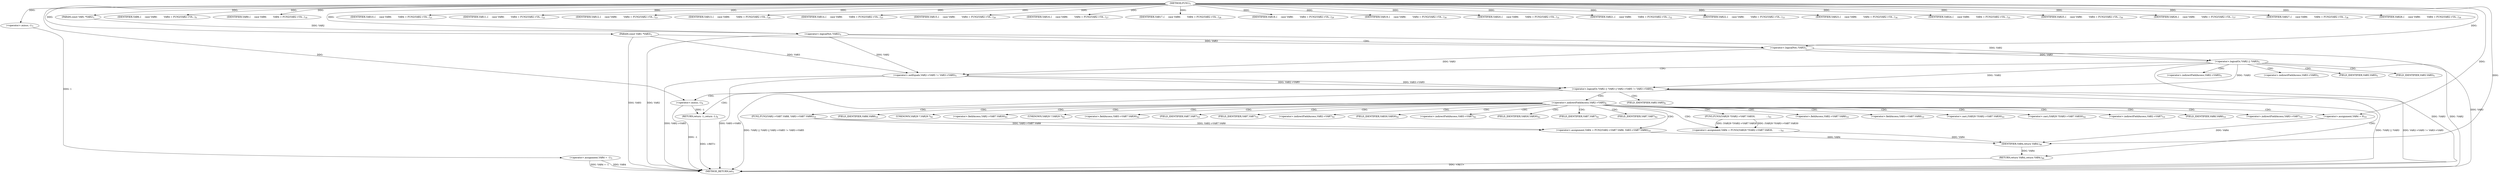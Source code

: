 digraph "FUN1" {  
"8" [label = <(METHOD,FUN1)<SUB>1</SUB>> ]
"121" [label = <(METHOD_RETURN,int)<SUB>1</SUB>> ]
"9" [label = <(PARAM,const VAR1 *VAR2)<SUB>1</SUB>> ]
"10" [label = <(PARAM,const VAR1 *VAR3)<SUB>1</SUB>> ]
"13" [label = <(&lt;operator&gt;.assignment,VAR4 = -1)<SUB>3</SUB>> ]
"119" [label = <(RETURN,return VAR4;,return VAR4;)<SUB>46</SUB>> ]
"18" [label = <(&lt;operator&gt;.logicalOr,!VAR2 || !VAR3 || VAR2-&gt;VAR5 != VAR3-&gt;VAR5)<SUB>5</SUB>> ]
"120" [label = <(IDENTIFIER,VAR4,return VAR4;)<SUB>46</SUB>> ]
"15" [label = <(&lt;operator&gt;.minus,-1)<SUB>3</SUB>> ]
"32" [label = <(RETURN,return -1;,return -1;)<SUB>6</SUB>> ]
"41" [label = <(IDENTIFIER,VAR6,{
     case VAR6:
         VAR4 = FUN2(VAR2-&gt;VA...)<SUB>9</SUB>> ]
"42" [label = <(&lt;operator&gt;.assignment,VAR4 = FUN2(VAR2-&gt;VAR7.VAR8, VAR3-&gt;VAR7.VAR8))<SUB>10</SUB>> ]
"57" [label = <(IDENTIFIER,VAR9,{
     case VAR6:
         VAR4 = FUN2(VAR2-&gt;VA...)<SUB>18</SUB>> ]
"58" [label = <(&lt;operator&gt;.assignment,VAR4 = 0)<SUB>19</SUB>> ]
"63" [label = <(IDENTIFIER,VAR10,{
     case VAR6:
         VAR4 = FUN2(VAR2-&gt;VA...)<SUB>21</SUB>> ]
"65" [label = <(IDENTIFIER,VAR11,{
     case VAR6:
         VAR4 = FUN2(VAR2-&gt;VA...)<SUB>22</SUB>> ]
"67" [label = <(IDENTIFIER,VAR12,{
     case VAR6:
         VAR4 = FUN2(VAR2-&gt;VA...)<SUB>23</SUB>> ]
"69" [label = <(IDENTIFIER,VAR13,{
     case VAR6:
         VAR4 = FUN2(VAR2-&gt;VA...)<SUB>24</SUB>> ]
"71" [label = <(IDENTIFIER,VAR14,{
     case VAR6:
         VAR4 = FUN2(VAR2-&gt;VA...)<SUB>25</SUB>> ]
"73" [label = <(IDENTIFIER,VAR15,{
     case VAR6:
         VAR4 = FUN2(VAR2-&gt;VA...)<SUB>26</SUB>> ]
"75" [label = <(IDENTIFIER,VAR16,{
     case VAR6:
         VAR4 = FUN2(VAR2-&gt;VA...)<SUB>27</SUB>> ]
"77" [label = <(IDENTIFIER,VAR17,{
     case VAR6:
         VAR4 = FUN2(VAR2-&gt;VA...)<SUB>28</SUB>> ]
"79" [label = <(IDENTIFIER,VAR18,{
     case VAR6:
         VAR4 = FUN2(VAR2-&gt;VA...)<SUB>29</SUB>> ]
"81" [label = <(IDENTIFIER,VAR19,{
     case VAR6:
         VAR4 = FUN2(VAR2-&gt;VA...)<SUB>30</SUB>> ]
"83" [label = <(IDENTIFIER,VAR20,{
     case VAR6:
         VAR4 = FUN2(VAR2-&gt;VA...)<SUB>31</SUB>> ]
"85" [label = <(IDENTIFIER,VAR21,{
     case VAR6:
         VAR4 = FUN2(VAR2-&gt;VA...)<SUB>32</SUB>> ]
"87" [label = <(IDENTIFIER,VAR22,{
     case VAR6:
         VAR4 = FUN2(VAR2-&gt;VA...)<SUB>33</SUB>> ]
"89" [label = <(IDENTIFIER,VAR23,{
     case VAR6:
         VAR4 = FUN2(VAR2-&gt;VA...)<SUB>34</SUB>> ]
"91" [label = <(IDENTIFIER,VAR24,{
     case VAR6:
         VAR4 = FUN2(VAR2-&gt;VA...)<SUB>35</SUB>> ]
"93" [label = <(IDENTIFIER,VAR25,{
     case VAR6:
         VAR4 = FUN2(VAR2-&gt;VA...)<SUB>36</SUB>> ]
"95" [label = <(IDENTIFIER,VAR26,{
     case VAR6:
         VAR4 = FUN2(VAR2-&gt;VA...)<SUB>37</SUB>> ]
"97" [label = <(IDENTIFIER,VAR27,{
     case VAR6:
         VAR4 = FUN2(VAR2-&gt;VA...)<SUB>38</SUB>> ]
"99" [label = <(IDENTIFIER,VAR28,{
     case VAR6:
         VAR4 = FUN2(VAR2-&gt;VA...)<SUB>39</SUB>> ]
"101" [label = <(&lt;operator&gt;.assignment,VAR4 = FUN3((VAR29 *)VAR2-&gt;VAR7.VAR30,
        ...)<SUB>41</SUB>> ]
"19" [label = <(&lt;operator&gt;.logicalOr,!VAR2 || !VAR3)<SUB>5</SUB>> ]
"24" [label = <(&lt;operator&gt;.notEquals,VAR2-&gt;VAR5 != VAR3-&gt;VAR5)<SUB>5</SUB>> ]
"33" [label = <(&lt;operator&gt;.minus,-1)<SUB>6</SUB>> ]
"20" [label = <(&lt;operator&gt;.logicalNot,!VAR2)<SUB>5</SUB>> ]
"22" [label = <(&lt;operator&gt;.logicalNot,!VAR3)<SUB>5</SUB>> ]
"44" [label = <(FUN2,FUN2(VAR2-&gt;VAR7.VAR8, VAR3-&gt;VAR7.VAR8))<SUB>10</SUB>> ]
"103" [label = <(FUN3,FUN3((VAR29 *)VAR2-&gt;VAR7.VAR30,
               ...)<SUB>41</SUB>> ]
"36" [label = <(&lt;operator&gt;.indirectFieldAccess,VAR2-&gt;VAR5)<SUB>8</SUB>> ]
"38" [label = <(FIELD_IDENTIFIER,VAR5,VAR5)<SUB>8</SUB>> ]
"25" [label = <(&lt;operator&gt;.indirectFieldAccess,VAR2-&gt;VAR5)<SUB>5</SUB>> ]
"28" [label = <(&lt;operator&gt;.indirectFieldAccess,VAR3-&gt;VAR5)<SUB>5</SUB>> ]
"27" [label = <(FIELD_IDENTIFIER,VAR5,VAR5)<SUB>5</SUB>> ]
"30" [label = <(FIELD_IDENTIFIER,VAR5,VAR5)<SUB>5</SUB>> ]
"45" [label = <(&lt;operator&gt;.fieldAccess,VAR2-&gt;VAR7.VAR8)<SUB>10</SUB>> ]
"50" [label = <(&lt;operator&gt;.fieldAccess,VAR3-&gt;VAR7.VAR8)<SUB>10</SUB>> ]
"104" [label = <(&lt;operator&gt;.cast,(VAR29 *)VAR2-&gt;VAR7.VAR30)<SUB>41</SUB>> ]
"111" [label = <(&lt;operator&gt;.cast,(VAR29 *)VAR3-&gt;VAR7.VAR30)<SUB>42</SUB>> ]
"46" [label = <(&lt;operator&gt;.indirectFieldAccess,VAR2-&gt;VAR7)<SUB>10</SUB>> ]
"49" [label = <(FIELD_IDENTIFIER,VAR8,VAR8)<SUB>10</SUB>> ]
"51" [label = <(&lt;operator&gt;.indirectFieldAccess,VAR3-&gt;VAR7)<SUB>10</SUB>> ]
"54" [label = <(FIELD_IDENTIFIER,VAR8,VAR8)<SUB>10</SUB>> ]
"105" [label = <(UNKNOWN,VAR29 *,VAR29 *)<SUB>41</SUB>> ]
"106" [label = <(&lt;operator&gt;.fieldAccess,VAR2-&gt;VAR7.VAR30)<SUB>41</SUB>> ]
"112" [label = <(UNKNOWN,VAR29 *,VAR29 *)<SUB>42</SUB>> ]
"113" [label = <(&lt;operator&gt;.fieldAccess,VAR3-&gt;VAR7.VAR30)<SUB>42</SUB>> ]
"48" [label = <(FIELD_IDENTIFIER,VAR7,VAR7)<SUB>10</SUB>> ]
"53" [label = <(FIELD_IDENTIFIER,VAR7,VAR7)<SUB>10</SUB>> ]
"107" [label = <(&lt;operator&gt;.indirectFieldAccess,VAR2-&gt;VAR7)<SUB>41</SUB>> ]
"110" [label = <(FIELD_IDENTIFIER,VAR30,VAR30)<SUB>41</SUB>> ]
"114" [label = <(&lt;operator&gt;.indirectFieldAccess,VAR3-&gt;VAR7)<SUB>42</SUB>> ]
"117" [label = <(FIELD_IDENTIFIER,VAR30,VAR30)<SUB>42</SUB>> ]
"109" [label = <(FIELD_IDENTIFIER,VAR7,VAR7)<SUB>41</SUB>> ]
"116" [label = <(FIELD_IDENTIFIER,VAR7,VAR7)<SUB>42</SUB>> ]
  "119" -> "121"  [ label = "DDG: &lt;RET&gt;"] 
  "32" -> "121"  [ label = "DDG: &lt;RET&gt;"] 
  "10" -> "121"  [ label = "DDG: VAR3"] 
  "13" -> "121"  [ label = "DDG: VAR4"] 
  "13" -> "121"  [ label = "DDG: VAR4 = -1"] 
  "20" -> "121"  [ label = "DDG: VAR2"] 
  "19" -> "121"  [ label = "DDG: !VAR2"] 
  "22" -> "121"  [ label = "DDG: VAR3"] 
  "19" -> "121"  [ label = "DDG: !VAR3"] 
  "18" -> "121"  [ label = "DDG: !VAR2 || !VAR3"] 
  "24" -> "121"  [ label = "DDG: VAR2-&gt;VAR5"] 
  "24" -> "121"  [ label = "DDG: VAR3-&gt;VAR5"] 
  "18" -> "121"  [ label = "DDG: VAR2-&gt;VAR5 != VAR3-&gt;VAR5"] 
  "18" -> "121"  [ label = "DDG: !VAR2 || !VAR3 || VAR2-&gt;VAR5 != VAR3-&gt;VAR5"] 
  "33" -> "121"  [ label = "DDG: -1"] 
  "8" -> "9"  [ label = "DDG: "] 
  "8" -> "10"  [ label = "DDG: "] 
  "15" -> "13"  [ label = "DDG: 1"] 
  "120" -> "119"  [ label = "DDG: VAR4"] 
  "101" -> "120"  [ label = "DDG: VAR4"] 
  "58" -> "120"  [ label = "DDG: VAR4"] 
  "42" -> "120"  [ label = "DDG: VAR4"] 
  "8" -> "120"  [ label = "DDG: "] 
  "8" -> "15"  [ label = "DDG: "] 
  "19" -> "18"  [ label = "DDG: !VAR2"] 
  "19" -> "18"  [ label = "DDG: !VAR3"] 
  "24" -> "18"  [ label = "DDG: VAR2-&gt;VAR5"] 
  "24" -> "18"  [ label = "DDG: VAR3-&gt;VAR5"] 
  "33" -> "32"  [ label = "DDG: -1"] 
  "8" -> "41"  [ label = "DDG: "] 
  "44" -> "42"  [ label = "DDG: VAR2-&gt;VAR7.VAR8"] 
  "44" -> "42"  [ label = "DDG: VAR3-&gt;VAR7.VAR8"] 
  "8" -> "57"  [ label = "DDG: "] 
  "8" -> "58"  [ label = "DDG: "] 
  "8" -> "63"  [ label = "DDG: "] 
  "8" -> "65"  [ label = "DDG: "] 
  "8" -> "67"  [ label = "DDG: "] 
  "8" -> "69"  [ label = "DDG: "] 
  "8" -> "71"  [ label = "DDG: "] 
  "8" -> "73"  [ label = "DDG: "] 
  "8" -> "75"  [ label = "DDG: "] 
  "8" -> "77"  [ label = "DDG: "] 
  "8" -> "79"  [ label = "DDG: "] 
  "8" -> "81"  [ label = "DDG: "] 
  "8" -> "83"  [ label = "DDG: "] 
  "8" -> "85"  [ label = "DDG: "] 
  "8" -> "87"  [ label = "DDG: "] 
  "8" -> "89"  [ label = "DDG: "] 
  "8" -> "91"  [ label = "DDG: "] 
  "8" -> "93"  [ label = "DDG: "] 
  "8" -> "95"  [ label = "DDG: "] 
  "8" -> "97"  [ label = "DDG: "] 
  "8" -> "99"  [ label = "DDG: "] 
  "103" -> "101"  [ label = "DDG: (VAR29 *)VAR2-&gt;VAR7.VAR30"] 
  "103" -> "101"  [ label = "DDG: (VAR29 *)VAR3-&gt;VAR7.VAR30"] 
  "20" -> "19"  [ label = "DDG: VAR2"] 
  "22" -> "19"  [ label = "DDG: VAR3"] 
  "20" -> "24"  [ label = "DDG: VAR2"] 
  "10" -> "24"  [ label = "DDG: VAR3"] 
  "22" -> "24"  [ label = "DDG: VAR3"] 
  "9" -> "20"  [ label = "DDG: VAR2"] 
  "8" -> "20"  [ label = "DDG: "] 
  "10" -> "22"  [ label = "DDG: VAR3"] 
  "8" -> "22"  [ label = "DDG: "] 
  "8" -> "33"  [ label = "DDG: "] 
  "18" -> "38"  [ label = "CDG: "] 
  "18" -> "119"  [ label = "CDG: "] 
  "18" -> "33"  [ label = "CDG: "] 
  "18" -> "36"  [ label = "CDG: "] 
  "18" -> "32"  [ label = "CDG: "] 
  "36" -> "107"  [ label = "CDG: "] 
  "36" -> "42"  [ label = "CDG: "] 
  "36" -> "51"  [ label = "CDG: "] 
  "36" -> "113"  [ label = "CDG: "] 
  "36" -> "114"  [ label = "CDG: "] 
  "36" -> "103"  [ label = "CDG: "] 
  "36" -> "104"  [ label = "CDG: "] 
  "36" -> "50"  [ label = "CDG: "] 
  "36" -> "112"  [ label = "CDG: "] 
  "36" -> "44"  [ label = "CDG: "] 
  "36" -> "101"  [ label = "CDG: "] 
  "36" -> "54"  [ label = "CDG: "] 
  "36" -> "58"  [ label = "CDG: "] 
  "36" -> "111"  [ label = "CDG: "] 
  "36" -> "48"  [ label = "CDG: "] 
  "36" -> "49"  [ label = "CDG: "] 
  "36" -> "116"  [ label = "CDG: "] 
  "36" -> "46"  [ label = "CDG: "] 
  "36" -> "45"  [ label = "CDG: "] 
  "36" -> "106"  [ label = "CDG: "] 
  "36" -> "105"  [ label = "CDG: "] 
  "36" -> "53"  [ label = "CDG: "] 
  "36" -> "110"  [ label = "CDG: "] 
  "36" -> "117"  [ label = "CDG: "] 
  "36" -> "109"  [ label = "CDG: "] 
  "19" -> "30"  [ label = "CDG: "] 
  "19" -> "25"  [ label = "CDG: "] 
  "19" -> "27"  [ label = "CDG: "] 
  "19" -> "24"  [ label = "CDG: "] 
  "19" -> "28"  [ label = "CDG: "] 
  "20" -> "22"  [ label = "CDG: "] 
}
